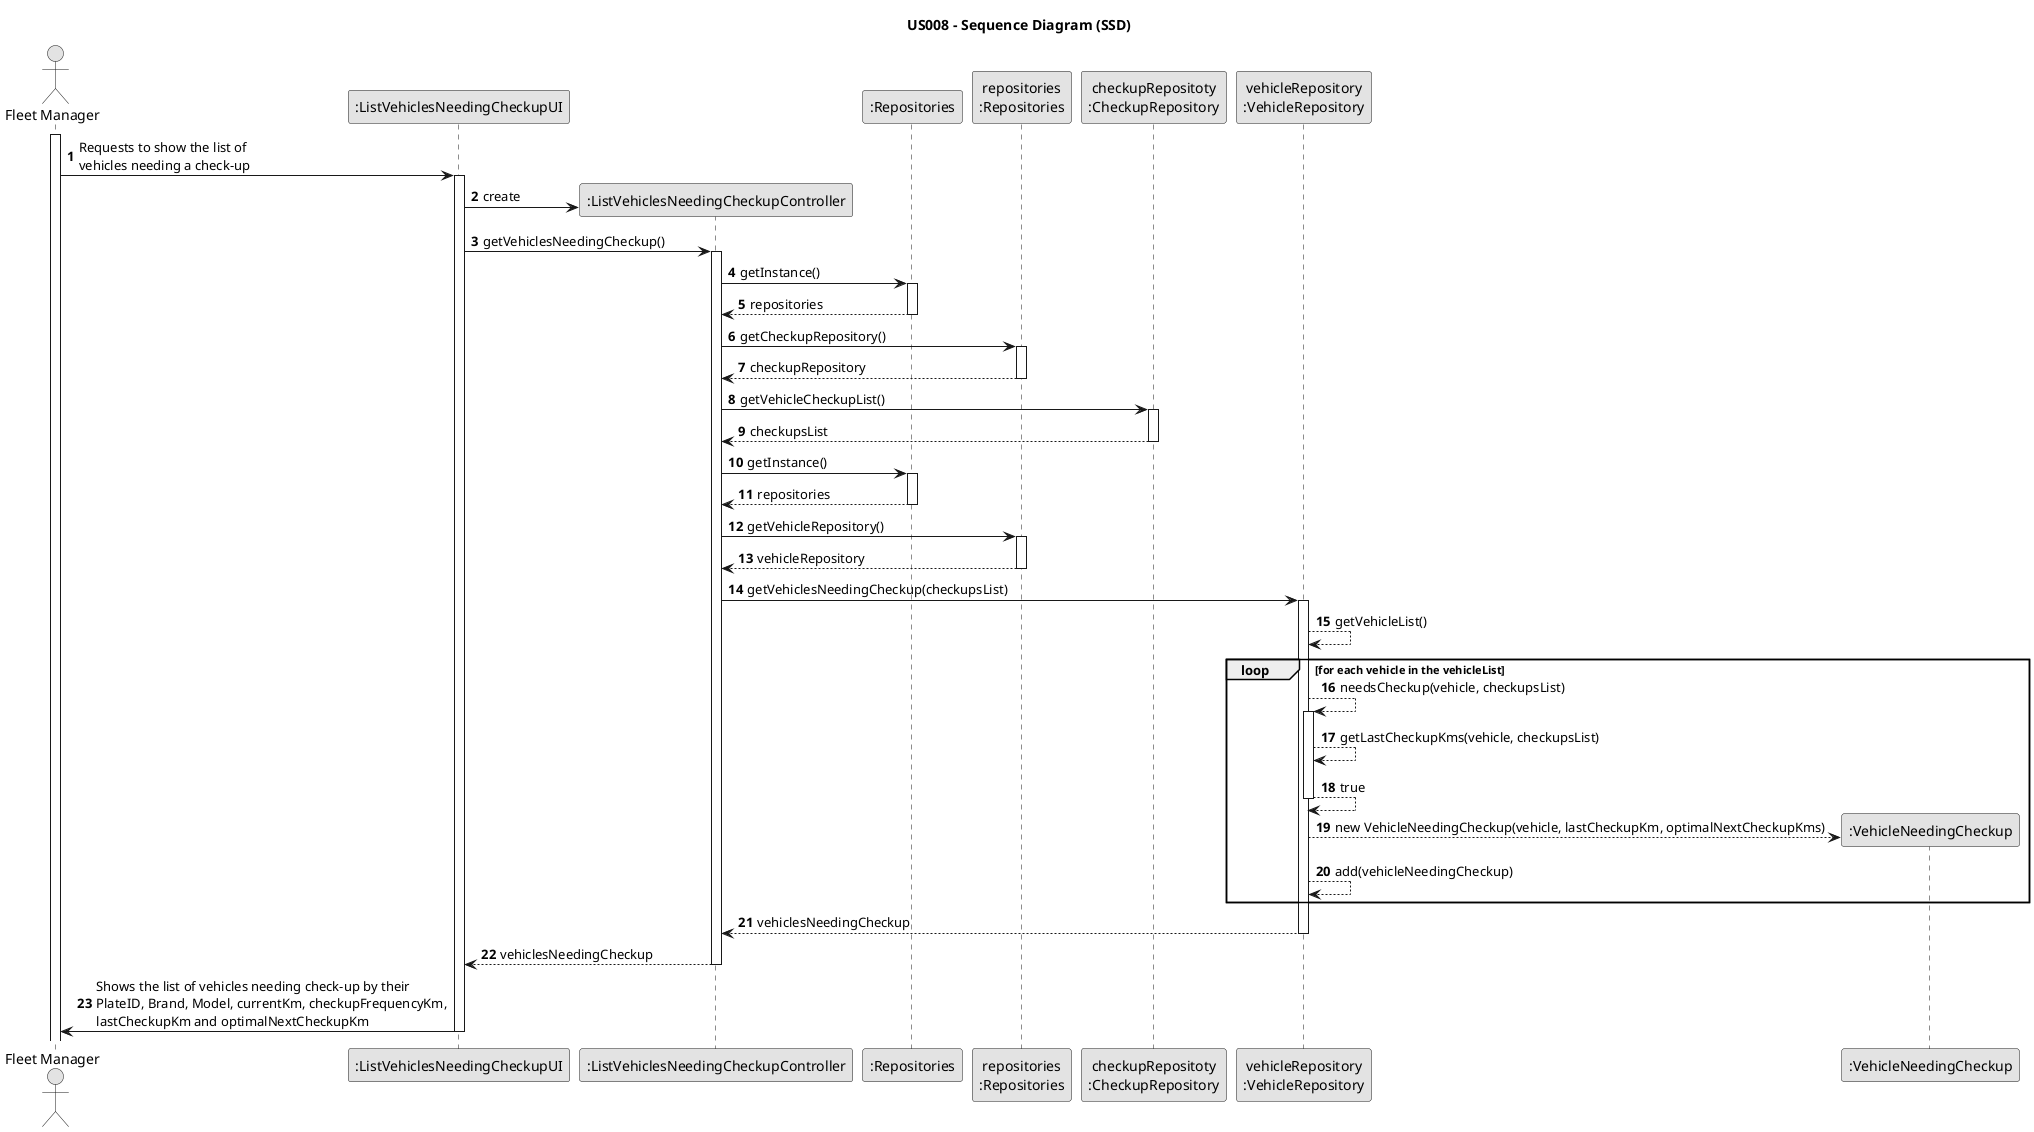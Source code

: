 @startuml
skinparam monochrome true
skinparam packageStyle rectangle
skinparam shadowing false

title US008 - Sequence Diagram (SSD)

autonumber

actor "Fleet Manager" as Employee
participant ":ListVehiclesNeedingCheckupUI" as UI
participant ":ListVehiclesNeedingCheckupController" as CTRL
participant ":Repositories" as Repos
participant "repositories\n:Repositories" as PLAT
participant "checkupRepositoty\n:CheckupRepository" as CheckupRepo
participant "vehicleRepository\n:VehicleRepository" as VRepo
participant ":VehicleNeedingCheckup" as VehicleNeedCheckup

activate Employee
    Employee -> UI : Requests to show the list of \nvehicles needing a check-up
    activate UI

        UI -> CTRL** : create
        UI -> CTRL : getVehiclesNeedingCheckup()
        activate CTRL

            CTRL -> Repos : getInstance()
            activate Repos

                Repos --> CTRL : repositories
            deactivate Repos

            CTRL -> PLAT : getCheckupRepository()
            activate PLAT

                PLAT --> CTRL : checkupRepository
            deactivate PLAT

            CTRL -> CheckupRepo : getVehicleCheckupList()
            activate CheckupRepo

                CheckupRepo --> CTRL : checkupsList
            deactivate CheckupRepo

            CTRL -> Repos : getInstance()
            activate Repos

                Repos --> CTRL : repositories
            deactivate Repos

            CTRL -> PLAT : getVehicleRepository()
            activate PLAT

                PLAT --> CTRL : vehicleRepository
            deactivate PLAT

            CTRL-> VRepo : getVehiclesNeedingCheckup(checkupsList)
            activate VRepo

                VRepo --> VRepo : getVehicleList()

                loop for each vehicle in the vehicleList
                    VRepo --> VRepo : needsCheckup(vehicle, checkupsList)
                    activate VRepo

                        VRepo --> VRepo : getLastCheckupKms(vehicle, checkupsList)
                        VRepo --> VRepo : true
                    deactivate VRepo

                        VRepo --> VehicleNeedCheckup** : new VehicleNeedingCheckup(vehicle, lastCheckupKm, optimalNextCheckupKms)
                    VRepo --> VRepo : add(vehicleNeedingCheckup)
                end loop
                VRepo --> CTRL : vehiclesNeedingCheckup
            deactivate VRepo
            CTRL --> UI : vehiclesNeedingCheckup
        deactivate CTRL

        UI -> Employee : Shows the list of vehicles needing check-up by their\nPlateID, Brand, Model, currentKm, checkupFrequencyKm,\nlastCheckupKm and optimalNextCheckupKm

    deactivate UI

@enduml
